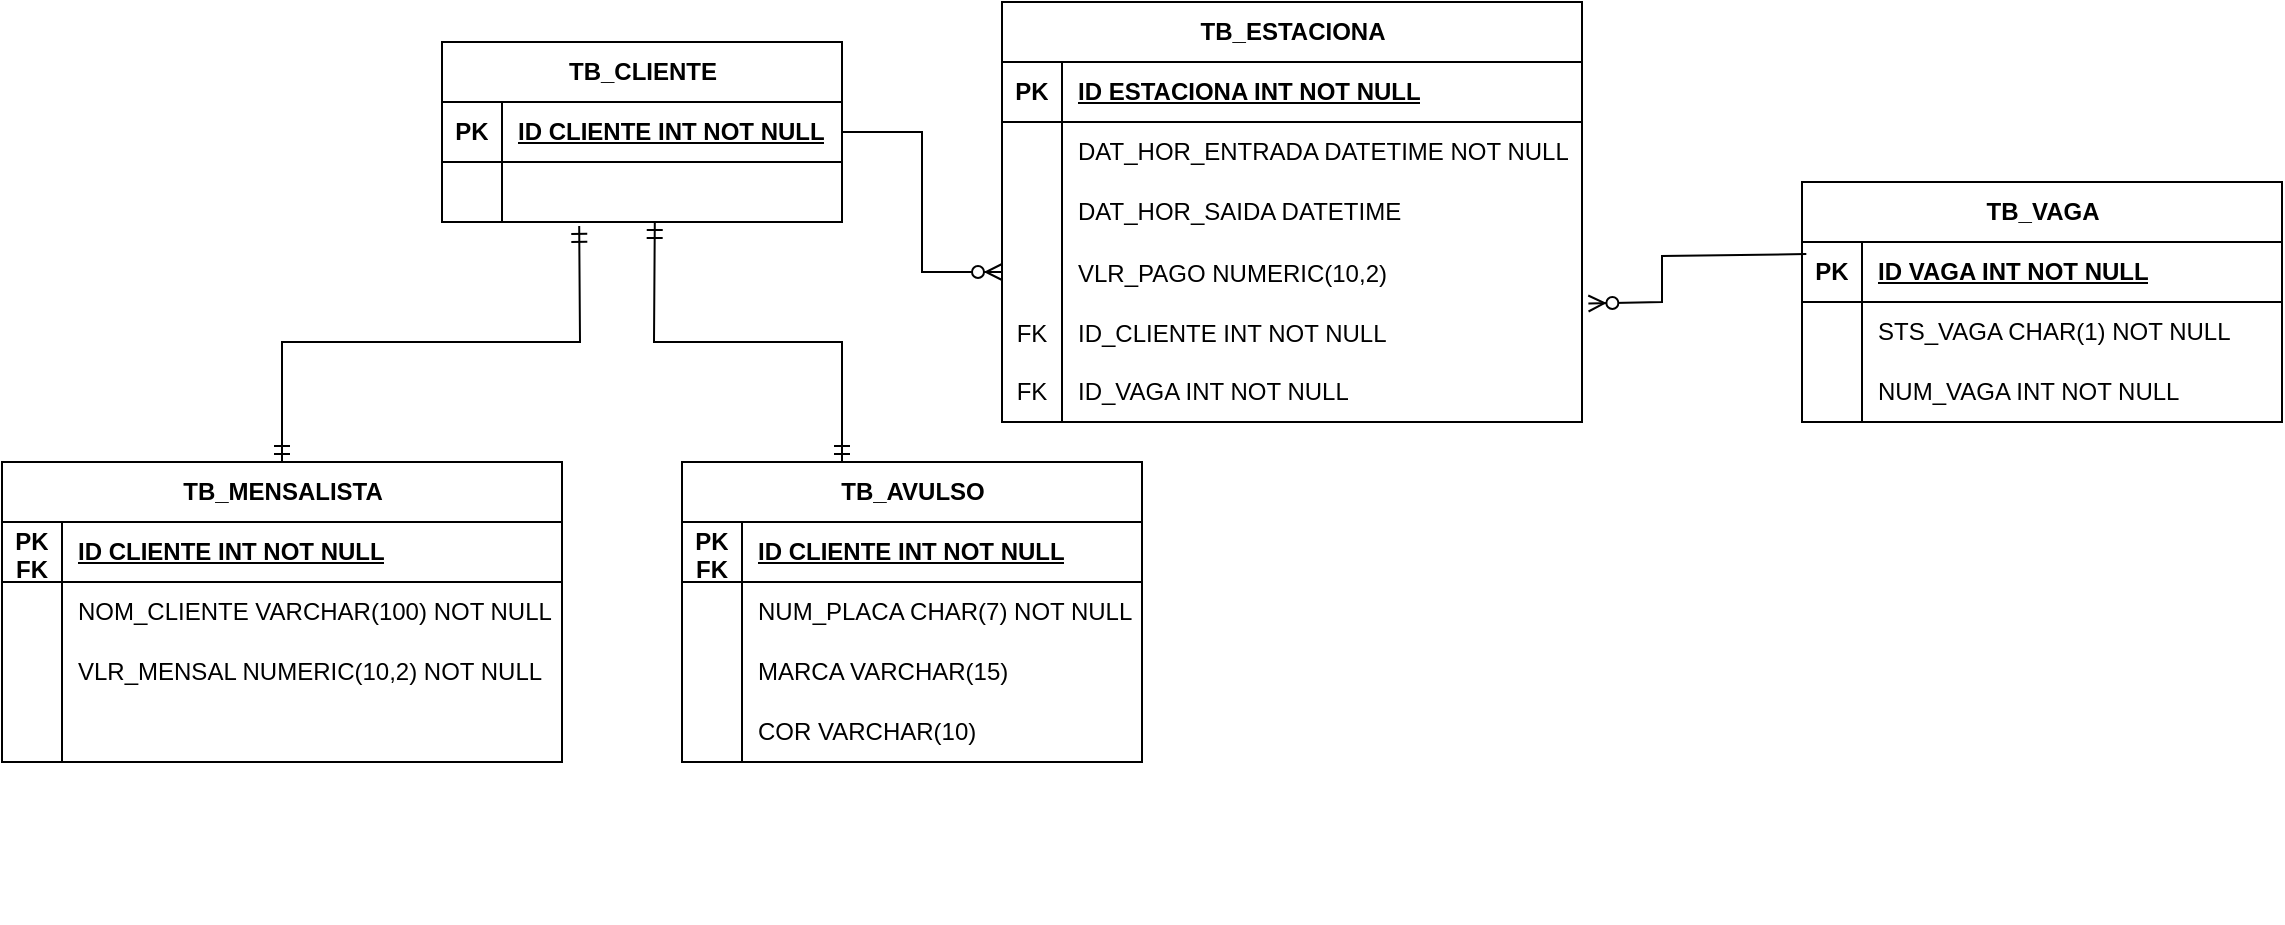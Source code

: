 <mxfile version="24.7.17">
  <diagram name="Página-1" id="VYuQLW3ZFX5Qv3U4i7bd">
    <mxGraphModel dx="1862" dy="551" grid="1" gridSize="10" guides="1" tooltips="1" connect="1" arrows="1" fold="1" page="1" pageScale="1" pageWidth="827" pageHeight="1169" math="0" shadow="0">
      <root>
        <mxCell id="0" />
        <mxCell id="1" parent="0" />
        <mxCell id="HBzCtFK8Dd1iWxvbBIEQ-47" value="" style="shape=tableRow;horizontal=0;startSize=0;swimlaneHead=0;swimlaneBody=0;fillColor=none;collapsible=0;dropTarget=0;points=[[0,0.5],[1,0.5]];portConstraint=eastwest;top=0;left=0;right=0;bottom=0;" vertex="1" parent="1">
          <mxGeometry x="280" y="460" width="240" height="30" as="geometry" />
        </mxCell>
        <mxCell id="HBzCtFK8Dd1iWxvbBIEQ-48" value="" style="shape=partialRectangle;connectable=0;fillColor=none;top=0;left=0;bottom=0;right=0;editable=1;overflow=hidden;whiteSpace=wrap;html=1;" vertex="1" parent="HBzCtFK8Dd1iWxvbBIEQ-47">
          <mxGeometry width="30" height="30" as="geometry">
            <mxRectangle width="30" height="30" as="alternateBounds" />
          </mxGeometry>
        </mxCell>
        <mxCell id="HBzCtFK8Dd1iWxvbBIEQ-52" value="TB_CLIENTE" style="shape=table;startSize=30;container=1;collapsible=1;childLayout=tableLayout;fixedRows=1;rowLines=0;fontStyle=1;align=center;resizeLast=1;html=1;" vertex="1" parent="1">
          <mxGeometry x="40" y="50" width="200" height="90" as="geometry" />
        </mxCell>
        <mxCell id="HBzCtFK8Dd1iWxvbBIEQ-53" value="" style="shape=tableRow;horizontal=0;startSize=0;swimlaneHead=0;swimlaneBody=0;fillColor=none;collapsible=0;dropTarget=0;points=[[0,0.5],[1,0.5]];portConstraint=eastwest;top=0;left=0;right=0;bottom=1;" vertex="1" parent="HBzCtFK8Dd1iWxvbBIEQ-52">
          <mxGeometry y="30" width="200" height="30" as="geometry" />
        </mxCell>
        <mxCell id="HBzCtFK8Dd1iWxvbBIEQ-54" value="PK" style="shape=partialRectangle;connectable=0;fillColor=none;top=0;left=0;bottom=0;right=0;fontStyle=1;overflow=hidden;whiteSpace=wrap;html=1;" vertex="1" parent="HBzCtFK8Dd1iWxvbBIEQ-53">
          <mxGeometry width="30" height="30" as="geometry">
            <mxRectangle width="30" height="30" as="alternateBounds" />
          </mxGeometry>
        </mxCell>
        <mxCell id="HBzCtFK8Dd1iWxvbBIEQ-55" value="ID CLIENTE INT NOT NULL" style="shape=partialRectangle;connectable=0;fillColor=none;top=0;left=0;bottom=0;right=0;align=left;spacingLeft=6;fontStyle=5;overflow=hidden;whiteSpace=wrap;html=1;" vertex="1" parent="HBzCtFK8Dd1iWxvbBIEQ-53">
          <mxGeometry x="30" width="170" height="30" as="geometry">
            <mxRectangle width="170" height="30" as="alternateBounds" />
          </mxGeometry>
        </mxCell>
        <mxCell id="HBzCtFK8Dd1iWxvbBIEQ-56" value="" style="shape=tableRow;horizontal=0;startSize=0;swimlaneHead=0;swimlaneBody=0;fillColor=none;collapsible=0;dropTarget=0;points=[[0,0.5],[1,0.5]];portConstraint=eastwest;top=0;left=0;right=0;bottom=0;" vertex="1" parent="HBzCtFK8Dd1iWxvbBIEQ-52">
          <mxGeometry y="60" width="200" height="30" as="geometry" />
        </mxCell>
        <mxCell id="HBzCtFK8Dd1iWxvbBIEQ-57" value="" style="shape=partialRectangle;connectable=0;fillColor=none;top=0;left=0;bottom=0;right=0;editable=1;overflow=hidden;whiteSpace=wrap;html=1;" vertex="1" parent="HBzCtFK8Dd1iWxvbBIEQ-56">
          <mxGeometry width="30" height="30" as="geometry">
            <mxRectangle width="30" height="30" as="alternateBounds" />
          </mxGeometry>
        </mxCell>
        <mxCell id="HBzCtFK8Dd1iWxvbBIEQ-58" value="" style="shape=partialRectangle;connectable=0;fillColor=none;top=0;left=0;bottom=0;right=0;align=left;spacingLeft=6;overflow=hidden;whiteSpace=wrap;html=1;" vertex="1" parent="HBzCtFK8Dd1iWxvbBIEQ-56">
          <mxGeometry x="30" width="170" height="30" as="geometry">
            <mxRectangle width="170" height="30" as="alternateBounds" />
          </mxGeometry>
        </mxCell>
        <mxCell id="HBzCtFK8Dd1iWxvbBIEQ-65" value="TB_MENSALISTA" style="shape=table;startSize=30;container=1;collapsible=1;childLayout=tableLayout;fixedRows=1;rowLines=0;fontStyle=1;align=center;resizeLast=1;html=1;" vertex="1" parent="1">
          <mxGeometry x="-180" y="260" width="280" height="150" as="geometry" />
        </mxCell>
        <mxCell id="HBzCtFK8Dd1iWxvbBIEQ-66" value="" style="shape=tableRow;horizontal=0;startSize=0;swimlaneHead=0;swimlaneBody=0;fillColor=none;collapsible=0;dropTarget=0;points=[[0,0.5],[1,0.5]];portConstraint=eastwest;top=0;left=0;right=0;bottom=1;" vertex="1" parent="HBzCtFK8Dd1iWxvbBIEQ-65">
          <mxGeometry y="30" width="280" height="30" as="geometry" />
        </mxCell>
        <mxCell id="HBzCtFK8Dd1iWxvbBIEQ-67" value="PK&lt;div&gt;FK&lt;/div&gt;" style="shape=partialRectangle;connectable=0;fillColor=none;top=0;left=0;bottom=0;right=0;fontStyle=1;overflow=hidden;whiteSpace=wrap;html=1;" vertex="1" parent="HBzCtFK8Dd1iWxvbBIEQ-66">
          <mxGeometry width="30" height="30" as="geometry">
            <mxRectangle width="30" height="30" as="alternateBounds" />
          </mxGeometry>
        </mxCell>
        <mxCell id="HBzCtFK8Dd1iWxvbBIEQ-68" value="ID CLIENTE INT NOT NULL" style="shape=partialRectangle;connectable=0;fillColor=none;top=0;left=0;bottom=0;right=0;align=left;spacingLeft=6;fontStyle=5;overflow=hidden;whiteSpace=wrap;html=1;" vertex="1" parent="HBzCtFK8Dd1iWxvbBIEQ-66">
          <mxGeometry x="30" width="250" height="30" as="geometry">
            <mxRectangle width="250" height="30" as="alternateBounds" />
          </mxGeometry>
        </mxCell>
        <mxCell id="HBzCtFK8Dd1iWxvbBIEQ-69" value="" style="shape=tableRow;horizontal=0;startSize=0;swimlaneHead=0;swimlaneBody=0;fillColor=none;collapsible=0;dropTarget=0;points=[[0,0.5],[1,0.5]];portConstraint=eastwest;top=0;left=0;right=0;bottom=0;" vertex="1" parent="HBzCtFK8Dd1iWxvbBIEQ-65">
          <mxGeometry y="60" width="280" height="30" as="geometry" />
        </mxCell>
        <mxCell id="HBzCtFK8Dd1iWxvbBIEQ-70" value="" style="shape=partialRectangle;connectable=0;fillColor=none;top=0;left=0;bottom=0;right=0;editable=1;overflow=hidden;whiteSpace=wrap;html=1;" vertex="1" parent="HBzCtFK8Dd1iWxvbBIEQ-69">
          <mxGeometry width="30" height="30" as="geometry">
            <mxRectangle width="30" height="30" as="alternateBounds" />
          </mxGeometry>
        </mxCell>
        <mxCell id="HBzCtFK8Dd1iWxvbBIEQ-71" value="NOM_CLIENTE VARCHAR(100) NOT NULL" style="shape=partialRectangle;connectable=0;fillColor=none;top=0;left=0;bottom=0;right=0;align=left;spacingLeft=6;overflow=hidden;whiteSpace=wrap;html=1;" vertex="1" parent="HBzCtFK8Dd1iWxvbBIEQ-69">
          <mxGeometry x="30" width="250" height="30" as="geometry">
            <mxRectangle width="250" height="30" as="alternateBounds" />
          </mxGeometry>
        </mxCell>
        <mxCell id="HBzCtFK8Dd1iWxvbBIEQ-72" value="" style="shape=tableRow;horizontal=0;startSize=0;swimlaneHead=0;swimlaneBody=0;fillColor=none;collapsible=0;dropTarget=0;points=[[0,0.5],[1,0.5]];portConstraint=eastwest;top=0;left=0;right=0;bottom=0;" vertex="1" parent="HBzCtFK8Dd1iWxvbBIEQ-65">
          <mxGeometry y="90" width="280" height="30" as="geometry" />
        </mxCell>
        <mxCell id="HBzCtFK8Dd1iWxvbBIEQ-73" value="" style="shape=partialRectangle;connectable=0;fillColor=none;top=0;left=0;bottom=0;right=0;editable=1;overflow=hidden;whiteSpace=wrap;html=1;" vertex="1" parent="HBzCtFK8Dd1iWxvbBIEQ-72">
          <mxGeometry width="30" height="30" as="geometry">
            <mxRectangle width="30" height="30" as="alternateBounds" />
          </mxGeometry>
        </mxCell>
        <mxCell id="HBzCtFK8Dd1iWxvbBIEQ-74" value="VLR_MENSAL NUMERIC(10,2) NOT NULL" style="shape=partialRectangle;connectable=0;fillColor=none;top=0;left=0;bottom=0;right=0;align=left;spacingLeft=6;overflow=hidden;whiteSpace=wrap;html=1;" vertex="1" parent="HBzCtFK8Dd1iWxvbBIEQ-72">
          <mxGeometry x="30" width="250" height="30" as="geometry">
            <mxRectangle width="250" height="30" as="alternateBounds" />
          </mxGeometry>
        </mxCell>
        <mxCell id="HBzCtFK8Dd1iWxvbBIEQ-75" value="" style="shape=tableRow;horizontal=0;startSize=0;swimlaneHead=0;swimlaneBody=0;fillColor=none;collapsible=0;dropTarget=0;points=[[0,0.5],[1,0.5]];portConstraint=eastwest;top=0;left=0;right=0;bottom=0;" vertex="1" parent="HBzCtFK8Dd1iWxvbBIEQ-65">
          <mxGeometry y="120" width="280" height="30" as="geometry" />
        </mxCell>
        <mxCell id="HBzCtFK8Dd1iWxvbBIEQ-76" value="" style="shape=partialRectangle;connectable=0;fillColor=none;top=0;left=0;bottom=0;right=0;editable=1;overflow=hidden;whiteSpace=wrap;html=1;" vertex="1" parent="HBzCtFK8Dd1iWxvbBIEQ-75">
          <mxGeometry width="30" height="30" as="geometry">
            <mxRectangle width="30" height="30" as="alternateBounds" />
          </mxGeometry>
        </mxCell>
        <mxCell id="HBzCtFK8Dd1iWxvbBIEQ-77" value="&lt;div&gt;&lt;br&gt;&lt;/div&gt;" style="shape=partialRectangle;connectable=0;fillColor=none;top=0;left=0;bottom=0;right=0;align=left;spacingLeft=6;overflow=hidden;whiteSpace=wrap;html=1;" vertex="1" parent="HBzCtFK8Dd1iWxvbBIEQ-75">
          <mxGeometry x="30" width="250" height="30" as="geometry">
            <mxRectangle width="250" height="30" as="alternateBounds" />
          </mxGeometry>
        </mxCell>
        <mxCell id="HBzCtFK8Dd1iWxvbBIEQ-78" value="TB_AVULSO" style="shape=table;startSize=30;container=1;collapsible=1;childLayout=tableLayout;fixedRows=1;rowLines=0;fontStyle=1;align=center;resizeLast=1;html=1;" vertex="1" parent="1">
          <mxGeometry x="160" y="260" width="230" height="150" as="geometry" />
        </mxCell>
        <mxCell id="HBzCtFK8Dd1iWxvbBIEQ-79" value="" style="shape=tableRow;horizontal=0;startSize=0;swimlaneHead=0;swimlaneBody=0;fillColor=none;collapsible=0;dropTarget=0;points=[[0,0.5],[1,0.5]];portConstraint=eastwest;top=0;left=0;right=0;bottom=1;" vertex="1" parent="HBzCtFK8Dd1iWxvbBIEQ-78">
          <mxGeometry y="30" width="230" height="30" as="geometry" />
        </mxCell>
        <mxCell id="HBzCtFK8Dd1iWxvbBIEQ-80" value="PK&lt;div&gt;FK&lt;/div&gt;" style="shape=partialRectangle;connectable=0;fillColor=none;top=0;left=0;bottom=0;right=0;fontStyle=1;overflow=hidden;whiteSpace=wrap;html=1;" vertex="1" parent="HBzCtFK8Dd1iWxvbBIEQ-79">
          <mxGeometry width="30" height="30" as="geometry">
            <mxRectangle width="30" height="30" as="alternateBounds" />
          </mxGeometry>
        </mxCell>
        <mxCell id="HBzCtFK8Dd1iWxvbBIEQ-81" value="ID CLIENTE INT NOT NULL" style="shape=partialRectangle;connectable=0;fillColor=none;top=0;left=0;bottom=0;right=0;align=left;spacingLeft=6;fontStyle=5;overflow=hidden;whiteSpace=wrap;html=1;" vertex="1" parent="HBzCtFK8Dd1iWxvbBIEQ-79">
          <mxGeometry x="30" width="200" height="30" as="geometry">
            <mxRectangle width="200" height="30" as="alternateBounds" />
          </mxGeometry>
        </mxCell>
        <mxCell id="HBzCtFK8Dd1iWxvbBIEQ-82" value="" style="shape=tableRow;horizontal=0;startSize=0;swimlaneHead=0;swimlaneBody=0;fillColor=none;collapsible=0;dropTarget=0;points=[[0,0.5],[1,0.5]];portConstraint=eastwest;top=0;left=0;right=0;bottom=0;" vertex="1" parent="HBzCtFK8Dd1iWxvbBIEQ-78">
          <mxGeometry y="60" width="230" height="30" as="geometry" />
        </mxCell>
        <mxCell id="HBzCtFK8Dd1iWxvbBIEQ-83" value="" style="shape=partialRectangle;connectable=0;fillColor=none;top=0;left=0;bottom=0;right=0;editable=1;overflow=hidden;whiteSpace=wrap;html=1;" vertex="1" parent="HBzCtFK8Dd1iWxvbBIEQ-82">
          <mxGeometry width="30" height="30" as="geometry">
            <mxRectangle width="30" height="30" as="alternateBounds" />
          </mxGeometry>
        </mxCell>
        <mxCell id="HBzCtFK8Dd1iWxvbBIEQ-84" value="NUM_PLACA CHAR(7) NOT NULL" style="shape=partialRectangle;connectable=0;fillColor=none;top=0;left=0;bottom=0;right=0;align=left;spacingLeft=6;overflow=hidden;whiteSpace=wrap;html=1;" vertex="1" parent="HBzCtFK8Dd1iWxvbBIEQ-82">
          <mxGeometry x="30" width="200" height="30" as="geometry">
            <mxRectangle width="200" height="30" as="alternateBounds" />
          </mxGeometry>
        </mxCell>
        <mxCell id="HBzCtFK8Dd1iWxvbBIEQ-85" value="" style="shape=tableRow;horizontal=0;startSize=0;swimlaneHead=0;swimlaneBody=0;fillColor=none;collapsible=0;dropTarget=0;points=[[0,0.5],[1,0.5]];portConstraint=eastwest;top=0;left=0;right=0;bottom=0;" vertex="1" parent="HBzCtFK8Dd1iWxvbBIEQ-78">
          <mxGeometry y="90" width="230" height="30" as="geometry" />
        </mxCell>
        <mxCell id="HBzCtFK8Dd1iWxvbBIEQ-86" value="" style="shape=partialRectangle;connectable=0;fillColor=none;top=0;left=0;bottom=0;right=0;editable=1;overflow=hidden;whiteSpace=wrap;html=1;" vertex="1" parent="HBzCtFK8Dd1iWxvbBIEQ-85">
          <mxGeometry width="30" height="30" as="geometry">
            <mxRectangle width="30" height="30" as="alternateBounds" />
          </mxGeometry>
        </mxCell>
        <mxCell id="HBzCtFK8Dd1iWxvbBIEQ-87" value="MARCA VARCHAR(15)" style="shape=partialRectangle;connectable=0;fillColor=none;top=0;left=0;bottom=0;right=0;align=left;spacingLeft=6;overflow=hidden;whiteSpace=wrap;html=1;" vertex="1" parent="HBzCtFK8Dd1iWxvbBIEQ-85">
          <mxGeometry x="30" width="200" height="30" as="geometry">
            <mxRectangle width="200" height="30" as="alternateBounds" />
          </mxGeometry>
        </mxCell>
        <mxCell id="HBzCtFK8Dd1iWxvbBIEQ-88" value="" style="shape=tableRow;horizontal=0;startSize=0;swimlaneHead=0;swimlaneBody=0;fillColor=none;collapsible=0;dropTarget=0;points=[[0,0.5],[1,0.5]];portConstraint=eastwest;top=0;left=0;right=0;bottom=0;" vertex="1" parent="HBzCtFK8Dd1iWxvbBIEQ-78">
          <mxGeometry y="120" width="230" height="30" as="geometry" />
        </mxCell>
        <mxCell id="HBzCtFK8Dd1iWxvbBIEQ-89" value="" style="shape=partialRectangle;connectable=0;fillColor=none;top=0;left=0;bottom=0;right=0;editable=1;overflow=hidden;whiteSpace=wrap;html=1;" vertex="1" parent="HBzCtFK8Dd1iWxvbBIEQ-88">
          <mxGeometry width="30" height="30" as="geometry">
            <mxRectangle width="30" height="30" as="alternateBounds" />
          </mxGeometry>
        </mxCell>
        <mxCell id="HBzCtFK8Dd1iWxvbBIEQ-90" value="COR VARCHAR(10)" style="shape=partialRectangle;connectable=0;fillColor=none;top=0;left=0;bottom=0;right=0;align=left;spacingLeft=6;overflow=hidden;whiteSpace=wrap;html=1;" vertex="1" parent="HBzCtFK8Dd1iWxvbBIEQ-88">
          <mxGeometry x="30" width="200" height="30" as="geometry">
            <mxRectangle width="200" height="30" as="alternateBounds" />
          </mxGeometry>
        </mxCell>
        <mxCell id="HBzCtFK8Dd1iWxvbBIEQ-91" value="" style="fontSize=12;html=1;endArrow=ERmandOne;startArrow=ERmandOne;rounded=0;exitX=0.5;exitY=0;exitDx=0;exitDy=0;entryX=0.343;entryY=1.065;entryDx=0;entryDy=0;entryPerimeter=0;" edge="1" parent="1" source="HBzCtFK8Dd1iWxvbBIEQ-65" target="HBzCtFK8Dd1iWxvbBIEQ-56">
          <mxGeometry width="100" height="100" relative="1" as="geometry">
            <mxPoint x="160" y="260" as="sourcePoint" />
            <mxPoint x="260" y="160" as="targetPoint" />
            <Array as="points">
              <mxPoint x="-40" y="200" />
              <mxPoint x="109" y="200" />
            </Array>
          </mxGeometry>
        </mxCell>
        <mxCell id="HBzCtFK8Dd1iWxvbBIEQ-92" value="" style="fontSize=12;html=1;endArrow=ERmandOne;startArrow=ERmandOne;rounded=0;entryX=0.532;entryY=1;entryDx=0;entryDy=0;entryPerimeter=0;" edge="1" parent="1" target="HBzCtFK8Dd1iWxvbBIEQ-56">
          <mxGeometry width="100" height="100" relative="1" as="geometry">
            <mxPoint x="240" y="260" as="sourcePoint" />
            <mxPoint x="621" y="120" as="targetPoint" />
            <Array as="points">
              <mxPoint x="240" y="200" />
              <mxPoint x="146" y="200" />
            </Array>
          </mxGeometry>
        </mxCell>
        <mxCell id="HBzCtFK8Dd1iWxvbBIEQ-93" value="TB_ESTACIONA" style="shape=table;startSize=30;container=1;collapsible=1;childLayout=tableLayout;fixedRows=1;rowLines=0;fontStyle=1;align=center;resizeLast=1;html=1;" vertex="1" parent="1">
          <mxGeometry x="320" y="30" width="290" height="210" as="geometry" />
        </mxCell>
        <mxCell id="HBzCtFK8Dd1iWxvbBIEQ-94" value="" style="shape=tableRow;horizontal=0;startSize=0;swimlaneHead=0;swimlaneBody=0;fillColor=none;collapsible=0;dropTarget=0;points=[[0,0.5],[1,0.5]];portConstraint=eastwest;top=0;left=0;right=0;bottom=1;" vertex="1" parent="HBzCtFK8Dd1iWxvbBIEQ-93">
          <mxGeometry y="30" width="290" height="30" as="geometry" />
        </mxCell>
        <mxCell id="HBzCtFK8Dd1iWxvbBIEQ-95" value="PK" style="shape=partialRectangle;connectable=0;fillColor=none;top=0;left=0;bottom=0;right=0;fontStyle=1;overflow=hidden;whiteSpace=wrap;html=1;" vertex="1" parent="HBzCtFK8Dd1iWxvbBIEQ-94">
          <mxGeometry width="30" height="30" as="geometry">
            <mxRectangle width="30" height="30" as="alternateBounds" />
          </mxGeometry>
        </mxCell>
        <mxCell id="HBzCtFK8Dd1iWxvbBIEQ-96" value="ID ESTACIONA INT NOT NULL" style="shape=partialRectangle;connectable=0;fillColor=none;top=0;left=0;bottom=0;right=0;align=left;spacingLeft=6;fontStyle=5;overflow=hidden;whiteSpace=wrap;html=1;" vertex="1" parent="HBzCtFK8Dd1iWxvbBIEQ-94">
          <mxGeometry x="30" width="260" height="30" as="geometry">
            <mxRectangle width="260" height="30" as="alternateBounds" />
          </mxGeometry>
        </mxCell>
        <mxCell id="HBzCtFK8Dd1iWxvbBIEQ-97" value="" style="shape=tableRow;horizontal=0;startSize=0;swimlaneHead=0;swimlaneBody=0;fillColor=none;collapsible=0;dropTarget=0;points=[[0,0.5],[1,0.5]];portConstraint=eastwest;top=0;left=0;right=0;bottom=0;" vertex="1" parent="HBzCtFK8Dd1iWxvbBIEQ-93">
          <mxGeometry y="60" width="290" height="30" as="geometry" />
        </mxCell>
        <mxCell id="HBzCtFK8Dd1iWxvbBIEQ-98" value="" style="shape=partialRectangle;connectable=0;fillColor=none;top=0;left=0;bottom=0;right=0;editable=1;overflow=hidden;whiteSpace=wrap;html=1;" vertex="1" parent="HBzCtFK8Dd1iWxvbBIEQ-97">
          <mxGeometry width="30" height="30" as="geometry">
            <mxRectangle width="30" height="30" as="alternateBounds" />
          </mxGeometry>
        </mxCell>
        <mxCell id="HBzCtFK8Dd1iWxvbBIEQ-99" value="DAT_HOR_ENTRADA DATETIME NOT NULL" style="shape=partialRectangle;connectable=0;fillColor=none;top=0;left=0;bottom=0;right=0;align=left;spacingLeft=6;overflow=hidden;whiteSpace=wrap;html=1;" vertex="1" parent="HBzCtFK8Dd1iWxvbBIEQ-97">
          <mxGeometry x="30" width="260" height="30" as="geometry">
            <mxRectangle width="260" height="30" as="alternateBounds" />
          </mxGeometry>
        </mxCell>
        <mxCell id="HBzCtFK8Dd1iWxvbBIEQ-100" value="" style="shape=tableRow;horizontal=0;startSize=0;swimlaneHead=0;swimlaneBody=0;fillColor=none;collapsible=0;dropTarget=0;points=[[0,0.5],[1,0.5]];portConstraint=eastwest;top=0;left=0;right=0;bottom=0;" vertex="1" parent="HBzCtFK8Dd1iWxvbBIEQ-93">
          <mxGeometry y="90" width="290" height="30" as="geometry" />
        </mxCell>
        <mxCell id="HBzCtFK8Dd1iWxvbBIEQ-101" value="" style="shape=partialRectangle;connectable=0;fillColor=none;top=0;left=0;bottom=0;right=0;editable=1;overflow=hidden;whiteSpace=wrap;html=1;" vertex="1" parent="HBzCtFK8Dd1iWxvbBIEQ-100">
          <mxGeometry width="30" height="30" as="geometry">
            <mxRectangle width="30" height="30" as="alternateBounds" />
          </mxGeometry>
        </mxCell>
        <mxCell id="HBzCtFK8Dd1iWxvbBIEQ-102" value="DAT_HOR_SAIDA DATETIME" style="shape=partialRectangle;connectable=0;fillColor=none;top=0;left=0;bottom=0;right=0;align=left;spacingLeft=6;overflow=hidden;whiteSpace=wrap;html=1;" vertex="1" parent="HBzCtFK8Dd1iWxvbBIEQ-100">
          <mxGeometry x="30" width="260" height="30" as="geometry">
            <mxRectangle width="260" height="30" as="alternateBounds" />
          </mxGeometry>
        </mxCell>
        <mxCell id="HBzCtFK8Dd1iWxvbBIEQ-112" value="" style="shape=tableRow;horizontal=0;startSize=0;swimlaneHead=0;swimlaneBody=0;fillColor=none;collapsible=0;dropTarget=0;points=[[0,0.5],[1,0.5]];portConstraint=eastwest;top=0;left=0;right=0;bottom=0;" vertex="1" parent="HBzCtFK8Dd1iWxvbBIEQ-93">
          <mxGeometry y="120" width="290" height="30" as="geometry" />
        </mxCell>
        <mxCell id="HBzCtFK8Dd1iWxvbBIEQ-113" value="" style="shape=partialRectangle;connectable=0;fillColor=none;top=0;left=0;bottom=0;right=0;editable=1;overflow=hidden;" vertex="1" parent="HBzCtFK8Dd1iWxvbBIEQ-112">
          <mxGeometry width="30" height="30" as="geometry">
            <mxRectangle width="30" height="30" as="alternateBounds" />
          </mxGeometry>
        </mxCell>
        <mxCell id="HBzCtFK8Dd1iWxvbBIEQ-114" value="VLR_PAGO NUMERIC(10,2)" style="shape=partialRectangle;connectable=0;fillColor=none;top=0;left=0;bottom=0;right=0;align=left;spacingLeft=6;overflow=hidden;" vertex="1" parent="HBzCtFK8Dd1iWxvbBIEQ-112">
          <mxGeometry x="30" width="260" height="30" as="geometry">
            <mxRectangle width="260" height="30" as="alternateBounds" />
          </mxGeometry>
        </mxCell>
        <mxCell id="HBzCtFK8Dd1iWxvbBIEQ-109" value="" style="shape=tableRow;horizontal=0;startSize=0;swimlaneHead=0;swimlaneBody=0;fillColor=none;collapsible=0;dropTarget=0;points=[[0,0.5],[1,0.5]];portConstraint=eastwest;top=0;left=0;right=0;bottom=0;" vertex="1" parent="HBzCtFK8Dd1iWxvbBIEQ-93">
          <mxGeometry y="150" width="290" height="30" as="geometry" />
        </mxCell>
        <mxCell id="HBzCtFK8Dd1iWxvbBIEQ-110" value="FK" style="shape=partialRectangle;connectable=0;fillColor=none;top=0;left=0;bottom=0;right=0;editable=1;overflow=hidden;" vertex="1" parent="HBzCtFK8Dd1iWxvbBIEQ-109">
          <mxGeometry width="30" height="30" as="geometry">
            <mxRectangle width="30" height="30" as="alternateBounds" />
          </mxGeometry>
        </mxCell>
        <mxCell id="HBzCtFK8Dd1iWxvbBIEQ-111" value="ID_CLIENTE INT NOT NULL" style="shape=partialRectangle;connectable=0;fillColor=none;top=0;left=0;bottom=0;right=0;align=left;spacingLeft=6;overflow=hidden;" vertex="1" parent="HBzCtFK8Dd1iWxvbBIEQ-109">
          <mxGeometry x="30" width="260" height="30" as="geometry">
            <mxRectangle width="260" height="30" as="alternateBounds" />
          </mxGeometry>
        </mxCell>
        <mxCell id="HBzCtFK8Dd1iWxvbBIEQ-103" value="" style="shape=tableRow;horizontal=0;startSize=0;swimlaneHead=0;swimlaneBody=0;fillColor=none;collapsible=0;dropTarget=0;points=[[0,0.5],[1,0.5]];portConstraint=eastwest;top=0;left=0;right=0;bottom=0;" vertex="1" parent="HBzCtFK8Dd1iWxvbBIEQ-93">
          <mxGeometry y="180" width="290" height="30" as="geometry" />
        </mxCell>
        <mxCell id="HBzCtFK8Dd1iWxvbBIEQ-104" value="FK" style="shape=partialRectangle;connectable=0;fillColor=none;top=0;left=0;bottom=0;right=0;editable=1;overflow=hidden;whiteSpace=wrap;html=1;" vertex="1" parent="HBzCtFK8Dd1iWxvbBIEQ-103">
          <mxGeometry width="30" height="30" as="geometry">
            <mxRectangle width="30" height="30" as="alternateBounds" />
          </mxGeometry>
        </mxCell>
        <mxCell id="HBzCtFK8Dd1iWxvbBIEQ-105" value="ID_VAGA INT NOT NULL" style="shape=partialRectangle;connectable=0;fillColor=none;top=0;left=0;bottom=0;right=0;align=left;spacingLeft=6;overflow=hidden;whiteSpace=wrap;html=1;" vertex="1" parent="HBzCtFK8Dd1iWxvbBIEQ-103">
          <mxGeometry x="30" width="260" height="30" as="geometry">
            <mxRectangle width="260" height="30" as="alternateBounds" />
          </mxGeometry>
        </mxCell>
        <mxCell id="HBzCtFK8Dd1iWxvbBIEQ-115" value="" style="fontSize=12;html=1;endArrow=ERzeroToMany;endFill=1;rounded=0;exitX=1;exitY=0.5;exitDx=0;exitDy=0;entryX=0;entryY=0.5;entryDx=0;entryDy=0;" edge="1" parent="1" source="HBzCtFK8Dd1iWxvbBIEQ-53" target="HBzCtFK8Dd1iWxvbBIEQ-112">
          <mxGeometry width="100" height="100" relative="1" as="geometry">
            <mxPoint x="220" y="185" as="sourcePoint" />
            <mxPoint x="320" y="85" as="targetPoint" />
            <Array as="points">
              <mxPoint x="280" y="95" />
              <mxPoint x="280" y="165" />
            </Array>
          </mxGeometry>
        </mxCell>
        <mxCell id="HBzCtFK8Dd1iWxvbBIEQ-116" value="TB_VAGA" style="shape=table;startSize=30;container=1;collapsible=1;childLayout=tableLayout;fixedRows=1;rowLines=0;fontStyle=1;align=center;resizeLast=1;html=1;" vertex="1" parent="1">
          <mxGeometry x="720" y="120" width="240" height="120" as="geometry" />
        </mxCell>
        <mxCell id="HBzCtFK8Dd1iWxvbBIEQ-117" value="" style="shape=tableRow;horizontal=0;startSize=0;swimlaneHead=0;swimlaneBody=0;fillColor=none;collapsible=0;dropTarget=0;points=[[0,0.5],[1,0.5]];portConstraint=eastwest;top=0;left=0;right=0;bottom=1;" vertex="1" parent="HBzCtFK8Dd1iWxvbBIEQ-116">
          <mxGeometry y="30" width="240" height="30" as="geometry" />
        </mxCell>
        <mxCell id="HBzCtFK8Dd1iWxvbBIEQ-118" value="PK" style="shape=partialRectangle;connectable=0;fillColor=none;top=0;left=0;bottom=0;right=0;fontStyle=1;overflow=hidden;whiteSpace=wrap;html=1;" vertex="1" parent="HBzCtFK8Dd1iWxvbBIEQ-117">
          <mxGeometry width="30" height="30" as="geometry">
            <mxRectangle width="30" height="30" as="alternateBounds" />
          </mxGeometry>
        </mxCell>
        <mxCell id="HBzCtFK8Dd1iWxvbBIEQ-119" value="ID VAGA INT NOT NULL" style="shape=partialRectangle;connectable=0;fillColor=none;top=0;left=0;bottom=0;right=0;align=left;spacingLeft=6;fontStyle=5;overflow=hidden;whiteSpace=wrap;html=1;" vertex="1" parent="HBzCtFK8Dd1iWxvbBIEQ-117">
          <mxGeometry x="30" width="210" height="30" as="geometry">
            <mxRectangle width="210" height="30" as="alternateBounds" />
          </mxGeometry>
        </mxCell>
        <mxCell id="HBzCtFK8Dd1iWxvbBIEQ-120" value="" style="shape=tableRow;horizontal=0;startSize=0;swimlaneHead=0;swimlaneBody=0;fillColor=none;collapsible=0;dropTarget=0;points=[[0,0.5],[1,0.5]];portConstraint=eastwest;top=0;left=0;right=0;bottom=0;" vertex="1" parent="HBzCtFK8Dd1iWxvbBIEQ-116">
          <mxGeometry y="60" width="240" height="30" as="geometry" />
        </mxCell>
        <mxCell id="HBzCtFK8Dd1iWxvbBIEQ-121" value="" style="shape=partialRectangle;connectable=0;fillColor=none;top=0;left=0;bottom=0;right=0;editable=1;overflow=hidden;whiteSpace=wrap;html=1;" vertex="1" parent="HBzCtFK8Dd1iWxvbBIEQ-120">
          <mxGeometry width="30" height="30" as="geometry">
            <mxRectangle width="30" height="30" as="alternateBounds" />
          </mxGeometry>
        </mxCell>
        <mxCell id="HBzCtFK8Dd1iWxvbBIEQ-122" value="STS_VAGA CHAR(1) NOT NULL" style="shape=partialRectangle;connectable=0;fillColor=none;top=0;left=0;bottom=0;right=0;align=left;spacingLeft=6;overflow=hidden;whiteSpace=wrap;html=1;" vertex="1" parent="HBzCtFK8Dd1iWxvbBIEQ-120">
          <mxGeometry x="30" width="210" height="30" as="geometry">
            <mxRectangle width="210" height="30" as="alternateBounds" />
          </mxGeometry>
        </mxCell>
        <mxCell id="HBzCtFK8Dd1iWxvbBIEQ-123" value="" style="shape=tableRow;horizontal=0;startSize=0;swimlaneHead=0;swimlaneBody=0;fillColor=none;collapsible=0;dropTarget=0;points=[[0,0.5],[1,0.5]];portConstraint=eastwest;top=0;left=0;right=0;bottom=0;" vertex="1" parent="HBzCtFK8Dd1iWxvbBIEQ-116">
          <mxGeometry y="90" width="240" height="30" as="geometry" />
        </mxCell>
        <mxCell id="HBzCtFK8Dd1iWxvbBIEQ-124" value="" style="shape=partialRectangle;connectable=0;fillColor=none;top=0;left=0;bottom=0;right=0;editable=1;overflow=hidden;whiteSpace=wrap;html=1;" vertex="1" parent="HBzCtFK8Dd1iWxvbBIEQ-123">
          <mxGeometry width="30" height="30" as="geometry">
            <mxRectangle width="30" height="30" as="alternateBounds" />
          </mxGeometry>
        </mxCell>
        <mxCell id="HBzCtFK8Dd1iWxvbBIEQ-125" value="NUM_VAGA INT NOT NULL" style="shape=partialRectangle;connectable=0;fillColor=none;top=0;left=0;bottom=0;right=0;align=left;spacingLeft=6;overflow=hidden;whiteSpace=wrap;html=1;" vertex="1" parent="HBzCtFK8Dd1iWxvbBIEQ-123">
          <mxGeometry x="30" width="210" height="30" as="geometry">
            <mxRectangle width="210" height="30" as="alternateBounds" />
          </mxGeometry>
        </mxCell>
        <mxCell id="HBzCtFK8Dd1iWxvbBIEQ-129" value="" style="fontSize=12;html=1;endArrow=ERzeroToMany;endFill=1;rounded=0;entryX=1.011;entryY=1.025;entryDx=0;entryDy=0;exitX=0.009;exitY=0.202;exitDx=0;exitDy=0;entryPerimeter=0;exitPerimeter=0;" edge="1" parent="1" source="HBzCtFK8Dd1iWxvbBIEQ-117" target="HBzCtFK8Dd1iWxvbBIEQ-112">
          <mxGeometry width="100" height="100" relative="1" as="geometry">
            <mxPoint x="820" y="110" as="sourcePoint" />
            <mxPoint x="760" y="110" as="targetPoint" />
            <Array as="points">
              <mxPoint x="650" y="157" />
              <mxPoint x="650" y="180" />
            </Array>
          </mxGeometry>
        </mxCell>
      </root>
    </mxGraphModel>
  </diagram>
</mxfile>
